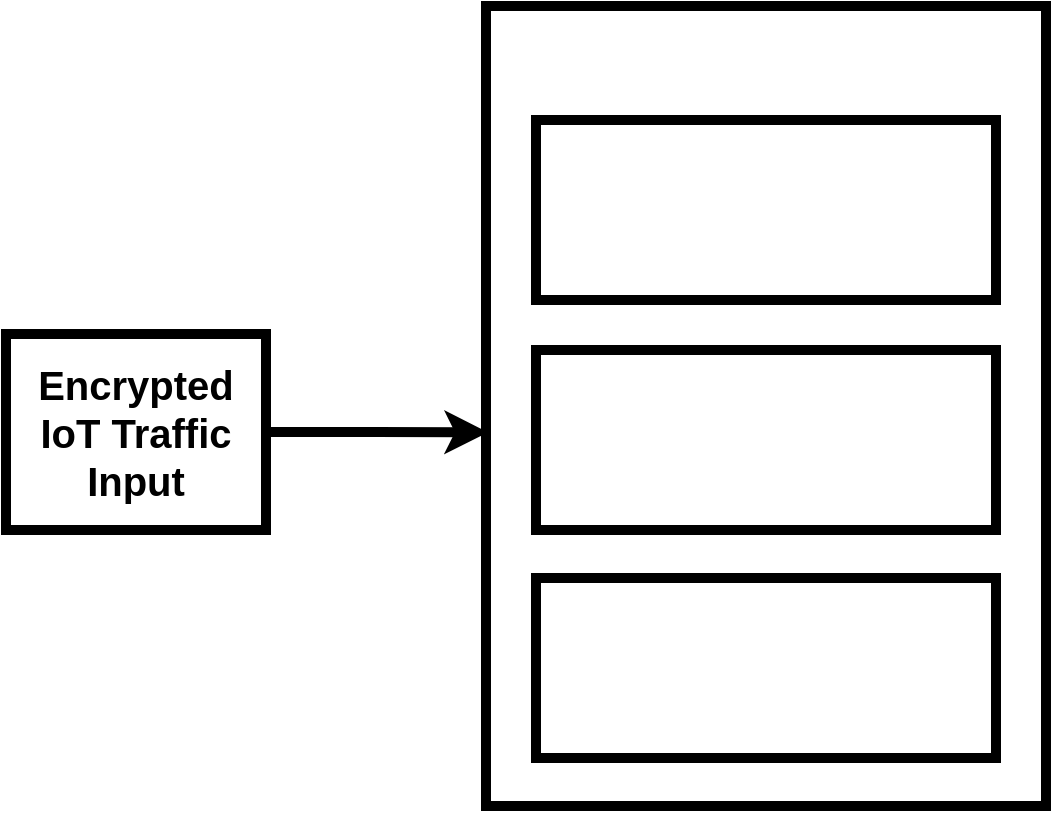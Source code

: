 <mxfile version="26.0.6">
  <diagram name="Page-1" id="x1x1jQGCvQJNrQuSsYLs">
    <mxGraphModel dx="1055" dy="559" grid="1" gridSize="10" guides="1" tooltips="1" connect="1" arrows="1" fold="1" page="1" pageScale="1" pageWidth="850" pageHeight="1100" math="0" shadow="0">
      <root>
        <mxCell id="0" />
        <mxCell id="1" parent="0" />
        <mxCell id="UWNxCFQyKMXS_jXEXgzP-1" value="&lt;b&gt;&lt;font style=&quot;font-size: 20px;&quot;&gt;Encrypted IoT Traffic Input&lt;/font&gt;&lt;/b&gt;" style="rounded=0;whiteSpace=wrap;html=1;strokeWidth=5;" vertex="1" parent="1">
          <mxGeometry x="80" y="204" width="130" height="98" as="geometry" />
        </mxCell>
        <mxCell id="UWNxCFQyKMXS_jXEXgzP-3" value="" style="rounded=0;whiteSpace=wrap;html=1;strokeWidth=5;" vertex="1" parent="1">
          <mxGeometry x="320" y="40" width="280" height="400" as="geometry" />
        </mxCell>
        <mxCell id="UWNxCFQyKMXS_jXEXgzP-5" value="" style="rounded=0;whiteSpace=wrap;html=1;strokeWidth=5;" vertex="1" parent="1">
          <mxGeometry x="345" y="97" width="230" height="90" as="geometry" />
        </mxCell>
        <mxCell id="UWNxCFQyKMXS_jXEXgzP-7" value="" style="rounded=0;whiteSpace=wrap;html=1;strokeWidth=5;" vertex="1" parent="1">
          <mxGeometry x="345" y="212" width="230" height="90" as="geometry" />
        </mxCell>
        <mxCell id="UWNxCFQyKMXS_jXEXgzP-8" value="" style="rounded=0;whiteSpace=wrap;html=1;strokeWidth=5;" vertex="1" parent="1">
          <mxGeometry x="345" y="326" width="230" height="90" as="geometry" />
        </mxCell>
        <mxCell id="UWNxCFQyKMXS_jXEXgzP-9" style="edgeStyle=orthogonalEdgeStyle;rounded=0;orthogonalLoop=1;jettySize=auto;html=1;exitX=1;exitY=0.5;exitDx=0;exitDy=0;entryX=0.004;entryY=0.533;entryDx=0;entryDy=0;entryPerimeter=0;strokeWidth=5;" edge="1" parent="1" source="UWNxCFQyKMXS_jXEXgzP-1" target="UWNxCFQyKMXS_jXEXgzP-3">
          <mxGeometry relative="1" as="geometry" />
        </mxCell>
      </root>
    </mxGraphModel>
  </diagram>
</mxfile>

